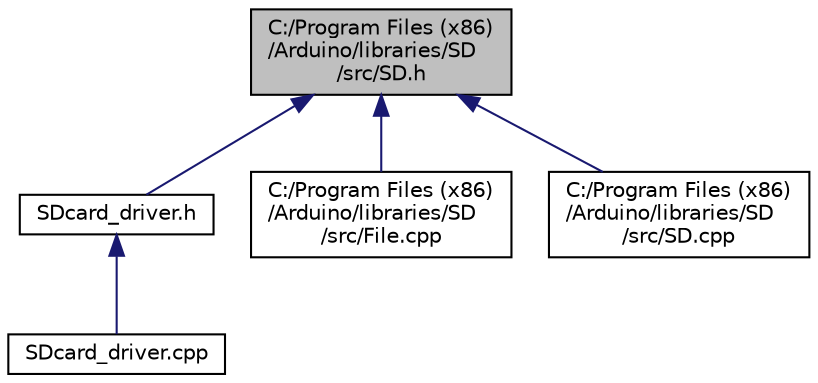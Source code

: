 digraph "C:/Program Files (x86)/Arduino/libraries/SD/src/SD.h"
{
  edge [fontname="Helvetica",fontsize="10",labelfontname="Helvetica",labelfontsize="10"];
  node [fontname="Helvetica",fontsize="10",shape=record];
  Node1 [label="C:/Program Files (x86)\l/Arduino/libraries/SD\l/src/SD.h",height=0.2,width=0.4,color="black", fillcolor="grey75", style="filled", fontcolor="black"];
  Node1 -> Node2 [dir="back",color="midnightblue",fontsize="10",style="solid",fontname="Helvetica"];
  Node2 [label="SDcard_driver.h",height=0.2,width=0.4,color="black", fillcolor="white", style="filled",URL="$_s_dcard__driver_8h.html"];
  Node2 -> Node3 [dir="back",color="midnightblue",fontsize="10",style="solid",fontname="Helvetica"];
  Node3 [label="SDcard_driver.cpp",height=0.2,width=0.4,color="black", fillcolor="white", style="filled",URL="$_s_dcard__driver_8cpp.html"];
  Node1 -> Node4 [dir="back",color="midnightblue",fontsize="10",style="solid",fontname="Helvetica"];
  Node4 [label="C:/Program Files (x86)\l/Arduino/libraries/SD\l/src/File.cpp",height=0.2,width=0.4,color="black", fillcolor="white", style="filled",URL="$_file_8cpp.html"];
  Node1 -> Node5 [dir="back",color="midnightblue",fontsize="10",style="solid",fontname="Helvetica"];
  Node5 [label="C:/Program Files (x86)\l/Arduino/libraries/SD\l/src/SD.cpp",height=0.2,width=0.4,color="black", fillcolor="white", style="filled",URL="$_s_d_8cpp.html"];
}
